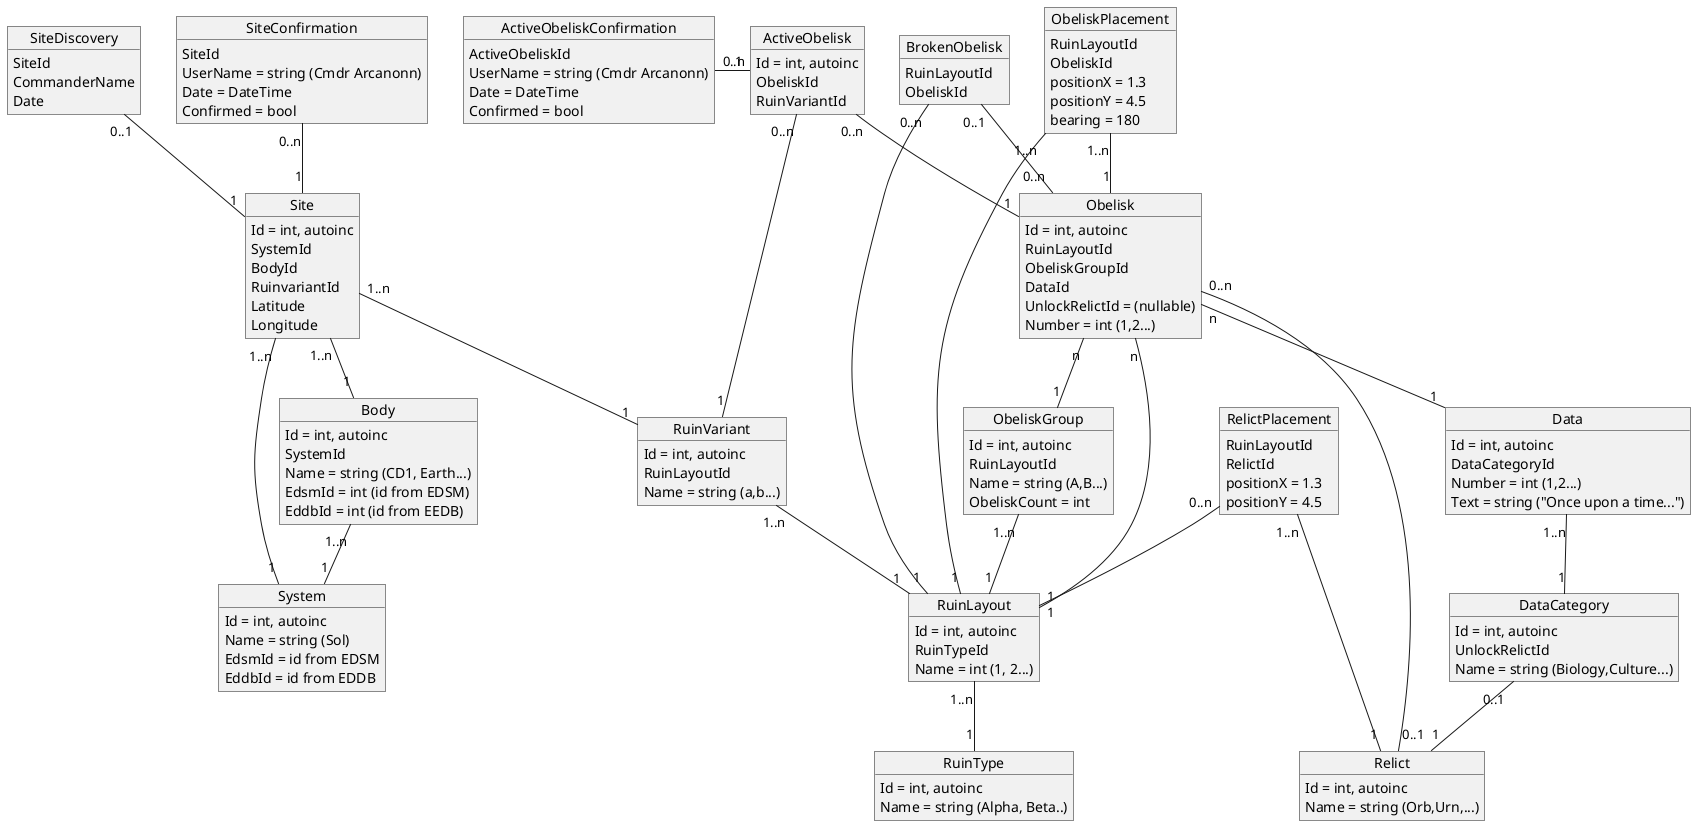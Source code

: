 @startuml
object Relict
Relict : Id = int, autoinc
Relict : Name = string (Orb,Urn,...)


object DataCategory
DataCategory : Id = int, autoinc
DataCategory : UnlockRelictId
DataCategory : Name = string (Biology,Culture...)

DataCategory "0..1" -- "1" Relict


object Data
Data : Id = int, autoinc
Data : DataCategoryId
Data : Number = int (1,2...)
Data : Text = string ("Once upon a time...")

Data "1..n" -- "1" DataCategory


object RuinType
RuinType : Id = int, autoinc
RuinType : Name = string (Alpha, Beta..)


object RuinLayout
RuinLayout : Id = int, autoinc
RuinLayout : RuinTypeId
RuinLayout : Name = int (1, 2...)

RuinLayout "1..n" -- "1" RuinType


object RuinVariant
RuinVariant : Id = int, autoinc
RuinVariant : RuinLayoutId
RuinVariant : Name = string (a,b...)

RuinVariant "1..n" -- "1" RuinLayout


object ObeliskGroup
ObeliskGroup : Id = int, autoinc
ObeliskGroup : RuinLayoutId
ObeliskGroup : Name = string (A,B...)
ObeliskGroup : ObeliskCount = int

ObeliskGroup "1..n" -- "1" RuinLayout


object Obelisk
Obelisk : Id = int, autoinc
Obelisk : RuinLayoutId
Obelisk : ObeliskGroupId
Obelisk : DataId
Obelisk : UnlockRelictId = (nullable)
Obelisk : Number = int (1,2...)


Obelisk "n" -- "1" RuinLayout
Obelisk "n" -- "1" ObeliskGroup
Obelisk "n" -- "1" Data
Obelisk "0..n" -- "0..1" Relict


object ActiveObelisk
ActiveObelisk : Id = int, autoinc
ActiveObelisk : ObeliskId
ActiveObelisk : RuinVariantId

ActiveObelisk "0..n" -- "1" Obelisk
ActiveObelisk "0..n" -- "1" RuinVariant


object BrokenObelisk
BrokenObelisk : RuinLayoutId
BrokenObelisk : ObeliskId

BrokenObelisk  "0..n" -- "1" RuinLayout
BrokenObelisk "0..1" -- "0..n" Obelisk


object System
System : Id = int, autoinc
System : Name = string (Sol)
System : EdsmId = id from EDSM
System : EddbId = id from EDDB


object Body
Body : Id = int, autoinc
Body : SystemId
Body : Name = string (CD1, Earth...)
Body : EdsmId = int (id from EDSM)
Body : EddbId = int (id from EEDB)

Body "1..n" -- "1" System


object Site
Site : Id = int, autoinc
Site : SystemId
Site : BodyId
Site : RuinvariantId
Site : Latitude
Site : Longitude

Site "1..n" -- "1" System
Site "1..n" -- "1" Body
Site "1..n" -- "1" RuinVariant


object SiteDiscovery
SiteDiscovery : SiteId
SiteDiscovery : CommanderName
SiteDiscovery : Date

SiteDiscovery "0..1" -- "1" Site


object SiteConfirmation
SiteConfirmation : SiteId
SiteConfirmation : UserName = string (Cmdr Arcanonn)
SiteConfirmation : Date = DateTime
SiteConfirmation : Confirmed = bool

SiteConfirmation "0..n" -- "1" Site


object ActiveObeliskConfirmation
ActiveObeliskConfirmation : ActiveObeliskId
ActiveObeliskConfirmation : UserName = string (Cmdr Arcanonn)
ActiveObeliskConfirmation : Date = DateTime
ActiveObeliskConfirmation : Confirmed = bool

ActiveObeliskConfirmation "0..n" - "1" ActiveObelisk


object ObeliskPlacement
ObeliskPlacement : RuinLayoutId
ObeliskPlacement : ObeliskId
ObeliskPlacement : positionX = 1.3
ObeliskPlacement : positionY = 4.5
ObeliskPlacement : bearing = 180

ObeliskPlacement "1..n" -- "1" RuinLayout
ObeliskPlacement "1..n" -- "1" Obelisk


object RelictPlacement
RelictPlacement : RuinLayoutId
RelictPlacement : RelictId
RelictPlacement : positionX = 1.3
RelictPlacement : positionY = 4.5

RelictPlacement "0..n" -- "1" RuinLayout
RelictPlacement "1..n" -- "1" Relict
@enduml